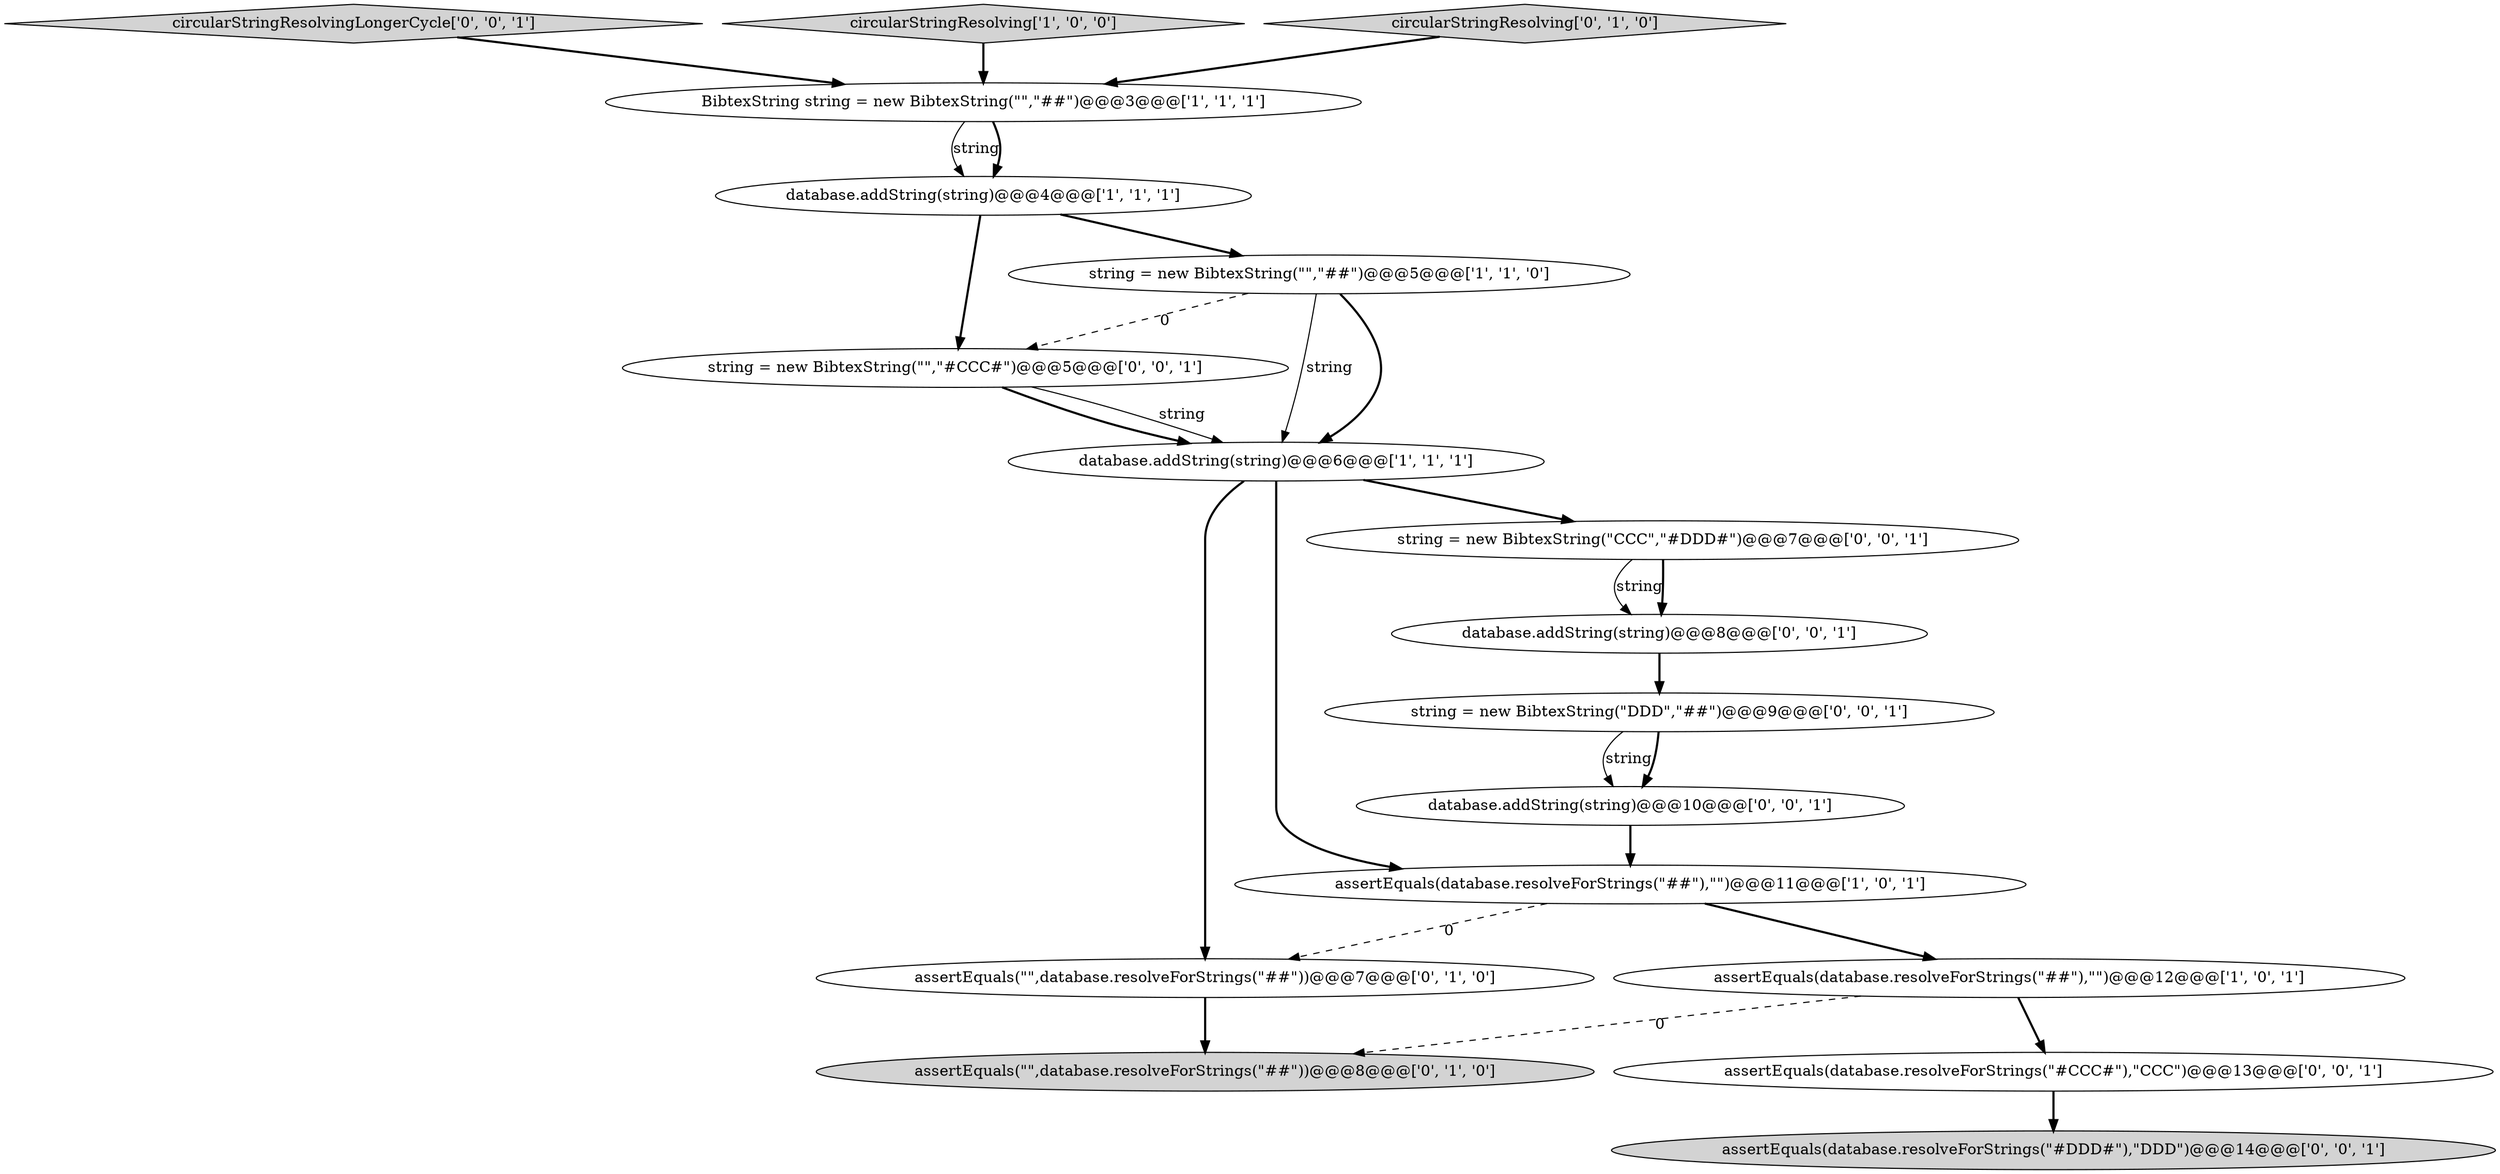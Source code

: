 digraph {
11 [style = filled, label = "database.addString(string)@@@10@@@['0', '0', '1']", fillcolor = white, shape = ellipse image = "AAA0AAABBB3BBB"];
15 [style = filled, label = "string = new BibtexString(\"DDD\",\"##\")@@@9@@@['0', '0', '1']", fillcolor = white, shape = ellipse image = "AAA0AAABBB3BBB"];
13 [style = filled, label = "string = new BibtexString(\"CCC\",\"#DDD#\")@@@7@@@['0', '0', '1']", fillcolor = white, shape = ellipse image = "AAA0AAABBB3BBB"];
8 [style = filled, label = "assertEquals(\"\",database.resolveForStrings(\"##\"))@@@7@@@['0', '1', '0']", fillcolor = white, shape = ellipse image = "AAA1AAABBB2BBB"];
4 [style = filled, label = "BibtexString string = new BibtexString(\"\",\"##\")@@@3@@@['1', '1', '1']", fillcolor = white, shape = ellipse image = "AAA0AAABBB1BBB"];
6 [style = filled, label = "database.addString(string)@@@6@@@['1', '1', '1']", fillcolor = white, shape = ellipse image = "AAA0AAABBB1BBB"];
16 [style = filled, label = "circularStringResolvingLongerCycle['0', '0', '1']", fillcolor = lightgray, shape = diamond image = "AAA0AAABBB3BBB"];
3 [style = filled, label = "assertEquals(database.resolveForStrings(\"##\"),\"\")@@@11@@@['1', '0', '1']", fillcolor = white, shape = ellipse image = "AAA0AAABBB1BBB"];
0 [style = filled, label = "circularStringResolving['1', '0', '0']", fillcolor = lightgray, shape = diamond image = "AAA0AAABBB1BBB"];
10 [style = filled, label = "database.addString(string)@@@8@@@['0', '0', '1']", fillcolor = white, shape = ellipse image = "AAA0AAABBB3BBB"];
12 [style = filled, label = "string = new BibtexString(\"\",\"#CCC#\")@@@5@@@['0', '0', '1']", fillcolor = white, shape = ellipse image = "AAA0AAABBB3BBB"];
9 [style = filled, label = "assertEquals(\"\",database.resolveForStrings(\"##\"))@@@8@@@['0', '1', '0']", fillcolor = lightgray, shape = ellipse image = "AAA1AAABBB2BBB"];
1 [style = filled, label = "string = new BibtexString(\"\",\"##\")@@@5@@@['1', '1', '0']", fillcolor = white, shape = ellipse image = "AAA0AAABBB1BBB"];
17 [style = filled, label = "assertEquals(database.resolveForStrings(\"#CCC#\"),\"CCC\")@@@13@@@['0', '0', '1']", fillcolor = white, shape = ellipse image = "AAA0AAABBB3BBB"];
5 [style = filled, label = "database.addString(string)@@@4@@@['1', '1', '1']", fillcolor = white, shape = ellipse image = "AAA0AAABBB1BBB"];
14 [style = filled, label = "assertEquals(database.resolveForStrings(\"#DDD#\"),\"DDD\")@@@14@@@['0', '0', '1']", fillcolor = lightgray, shape = ellipse image = "AAA0AAABBB3BBB"];
2 [style = filled, label = "assertEquals(database.resolveForStrings(\"##\"),\"\")@@@12@@@['1', '0', '1']", fillcolor = white, shape = ellipse image = "AAA0AAABBB1BBB"];
7 [style = filled, label = "circularStringResolving['0', '1', '0']", fillcolor = lightgray, shape = diamond image = "AAA0AAABBB2BBB"];
11->3 [style = bold, label=""];
4->5 [style = solid, label="string"];
0->4 [style = bold, label=""];
8->9 [style = bold, label=""];
16->4 [style = bold, label=""];
3->2 [style = bold, label=""];
5->1 [style = bold, label=""];
4->5 [style = bold, label=""];
2->9 [style = dashed, label="0"];
15->11 [style = solid, label="string"];
6->13 [style = bold, label=""];
17->14 [style = bold, label=""];
1->6 [style = bold, label=""];
6->8 [style = bold, label=""];
2->17 [style = bold, label=""];
1->6 [style = solid, label="string"];
15->11 [style = bold, label=""];
7->4 [style = bold, label=""];
6->3 [style = bold, label=""];
13->10 [style = solid, label="string"];
1->12 [style = dashed, label="0"];
5->12 [style = bold, label=""];
10->15 [style = bold, label=""];
3->8 [style = dashed, label="0"];
13->10 [style = bold, label=""];
12->6 [style = solid, label="string"];
12->6 [style = bold, label=""];
}
